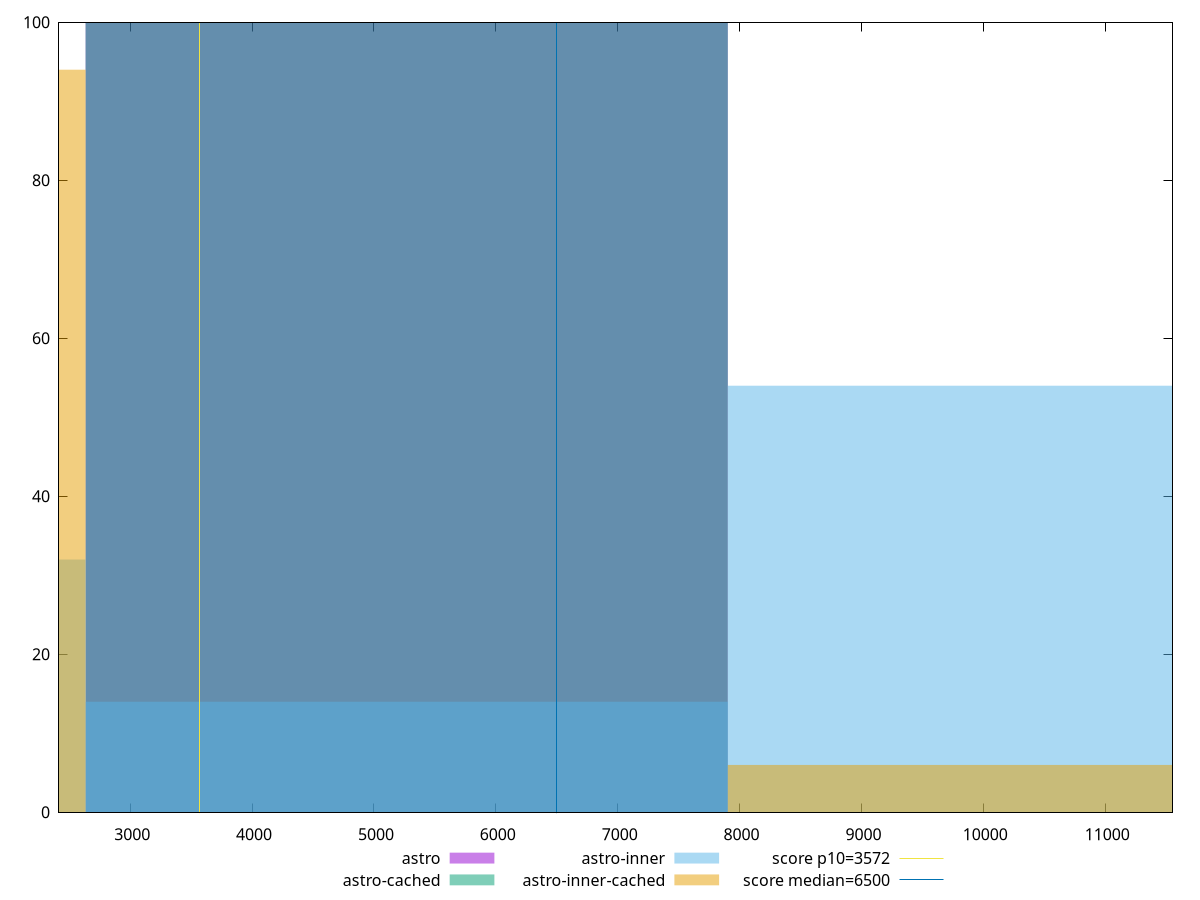 reset

$astro <<EOF
5269.181935224384 100
EOF

$astroCached <<EOF
5269.181935224384 100
EOF

$astroInner <<EOF
5269.181935224384 14
0 32
10538.363870448768 54
EOF

$astroInnerCached <<EOF
10538.363870448768 6
0 94
EOF

set key outside below
set boxwidth 5269.181935224384
set xrange [2416.433:11552.314999999997]
set yrange [0:100]
set trange [0:100]
set style fill transparent solid 0.5 noborder

set parametric
set terminal svg size 640, 520 enhanced background rgb 'white'
set output "reports/report_00033_2021-03-01T14-23-16.841Z/first-cpu-idle/comparison/histogram/all_raw.svg"

plot $astro title "astro" with boxes, \
     $astroCached title "astro-cached" with boxes, \
     $astroInner title "astro-inner" with boxes, \
     $astroInnerCached title "astro-inner-cached" with boxes, \
     3572,t title "score p10=3572", \
     6500,t title "score median=6500"

reset
